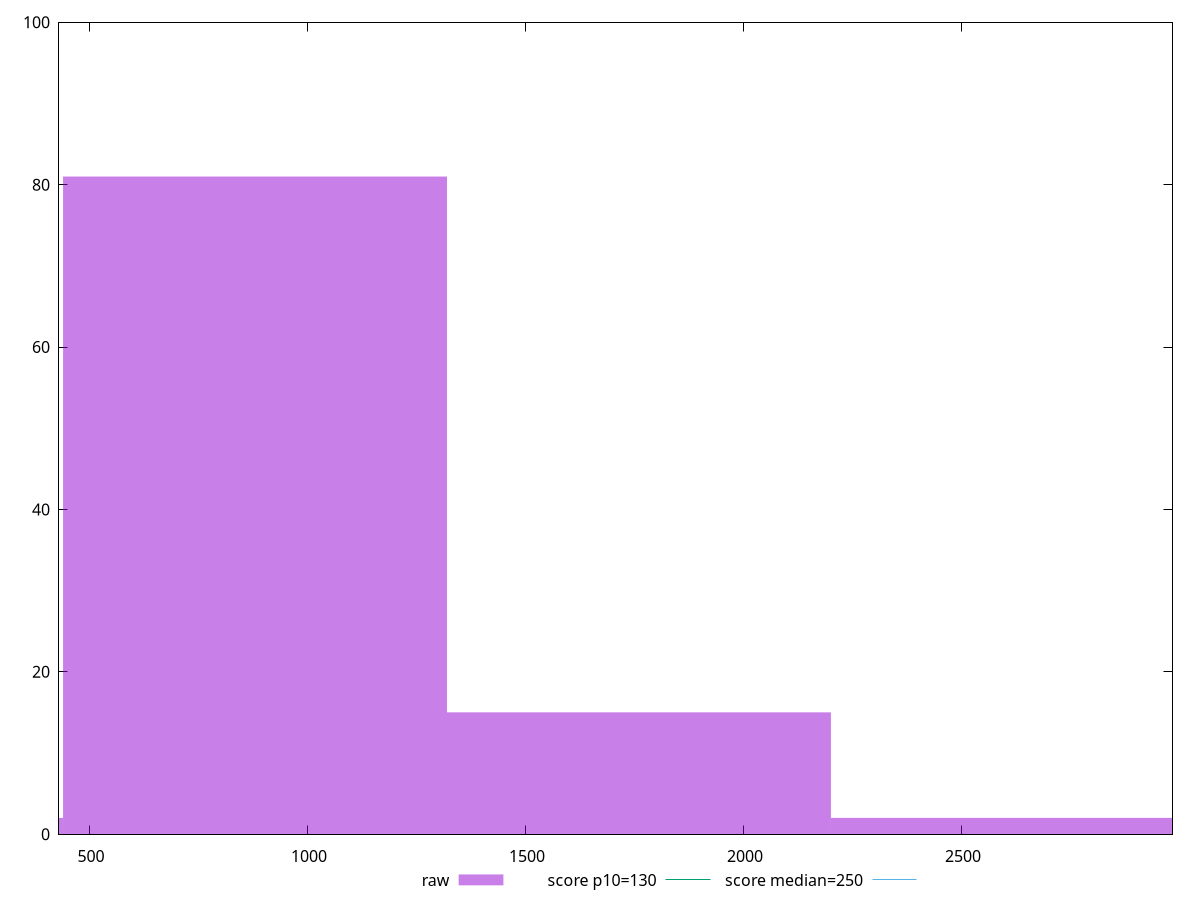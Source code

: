 reset

$raw <<EOF
880.6096579010157 81
1761.2193158020314 15
2641.8289737030473 2
0 2
EOF

set key outside below
set boxwidth 880.6096579010157
set xrange [431:2984.9999999999973]
set yrange [0:100]
set trange [0:100]
set style fill transparent solid 0.5 noborder

set parametric
set terminal svg size 640, 490 enhanced background rgb 'white'
set output "report_00015_2021-02-09T16-11-33.973Z/max-potential-fid/samples/pages+cached/raw/histogram.svg"

plot $raw title "raw" with boxes, \
     130,t title "score p10=130", \
     250,t title "score median=250"

reset
